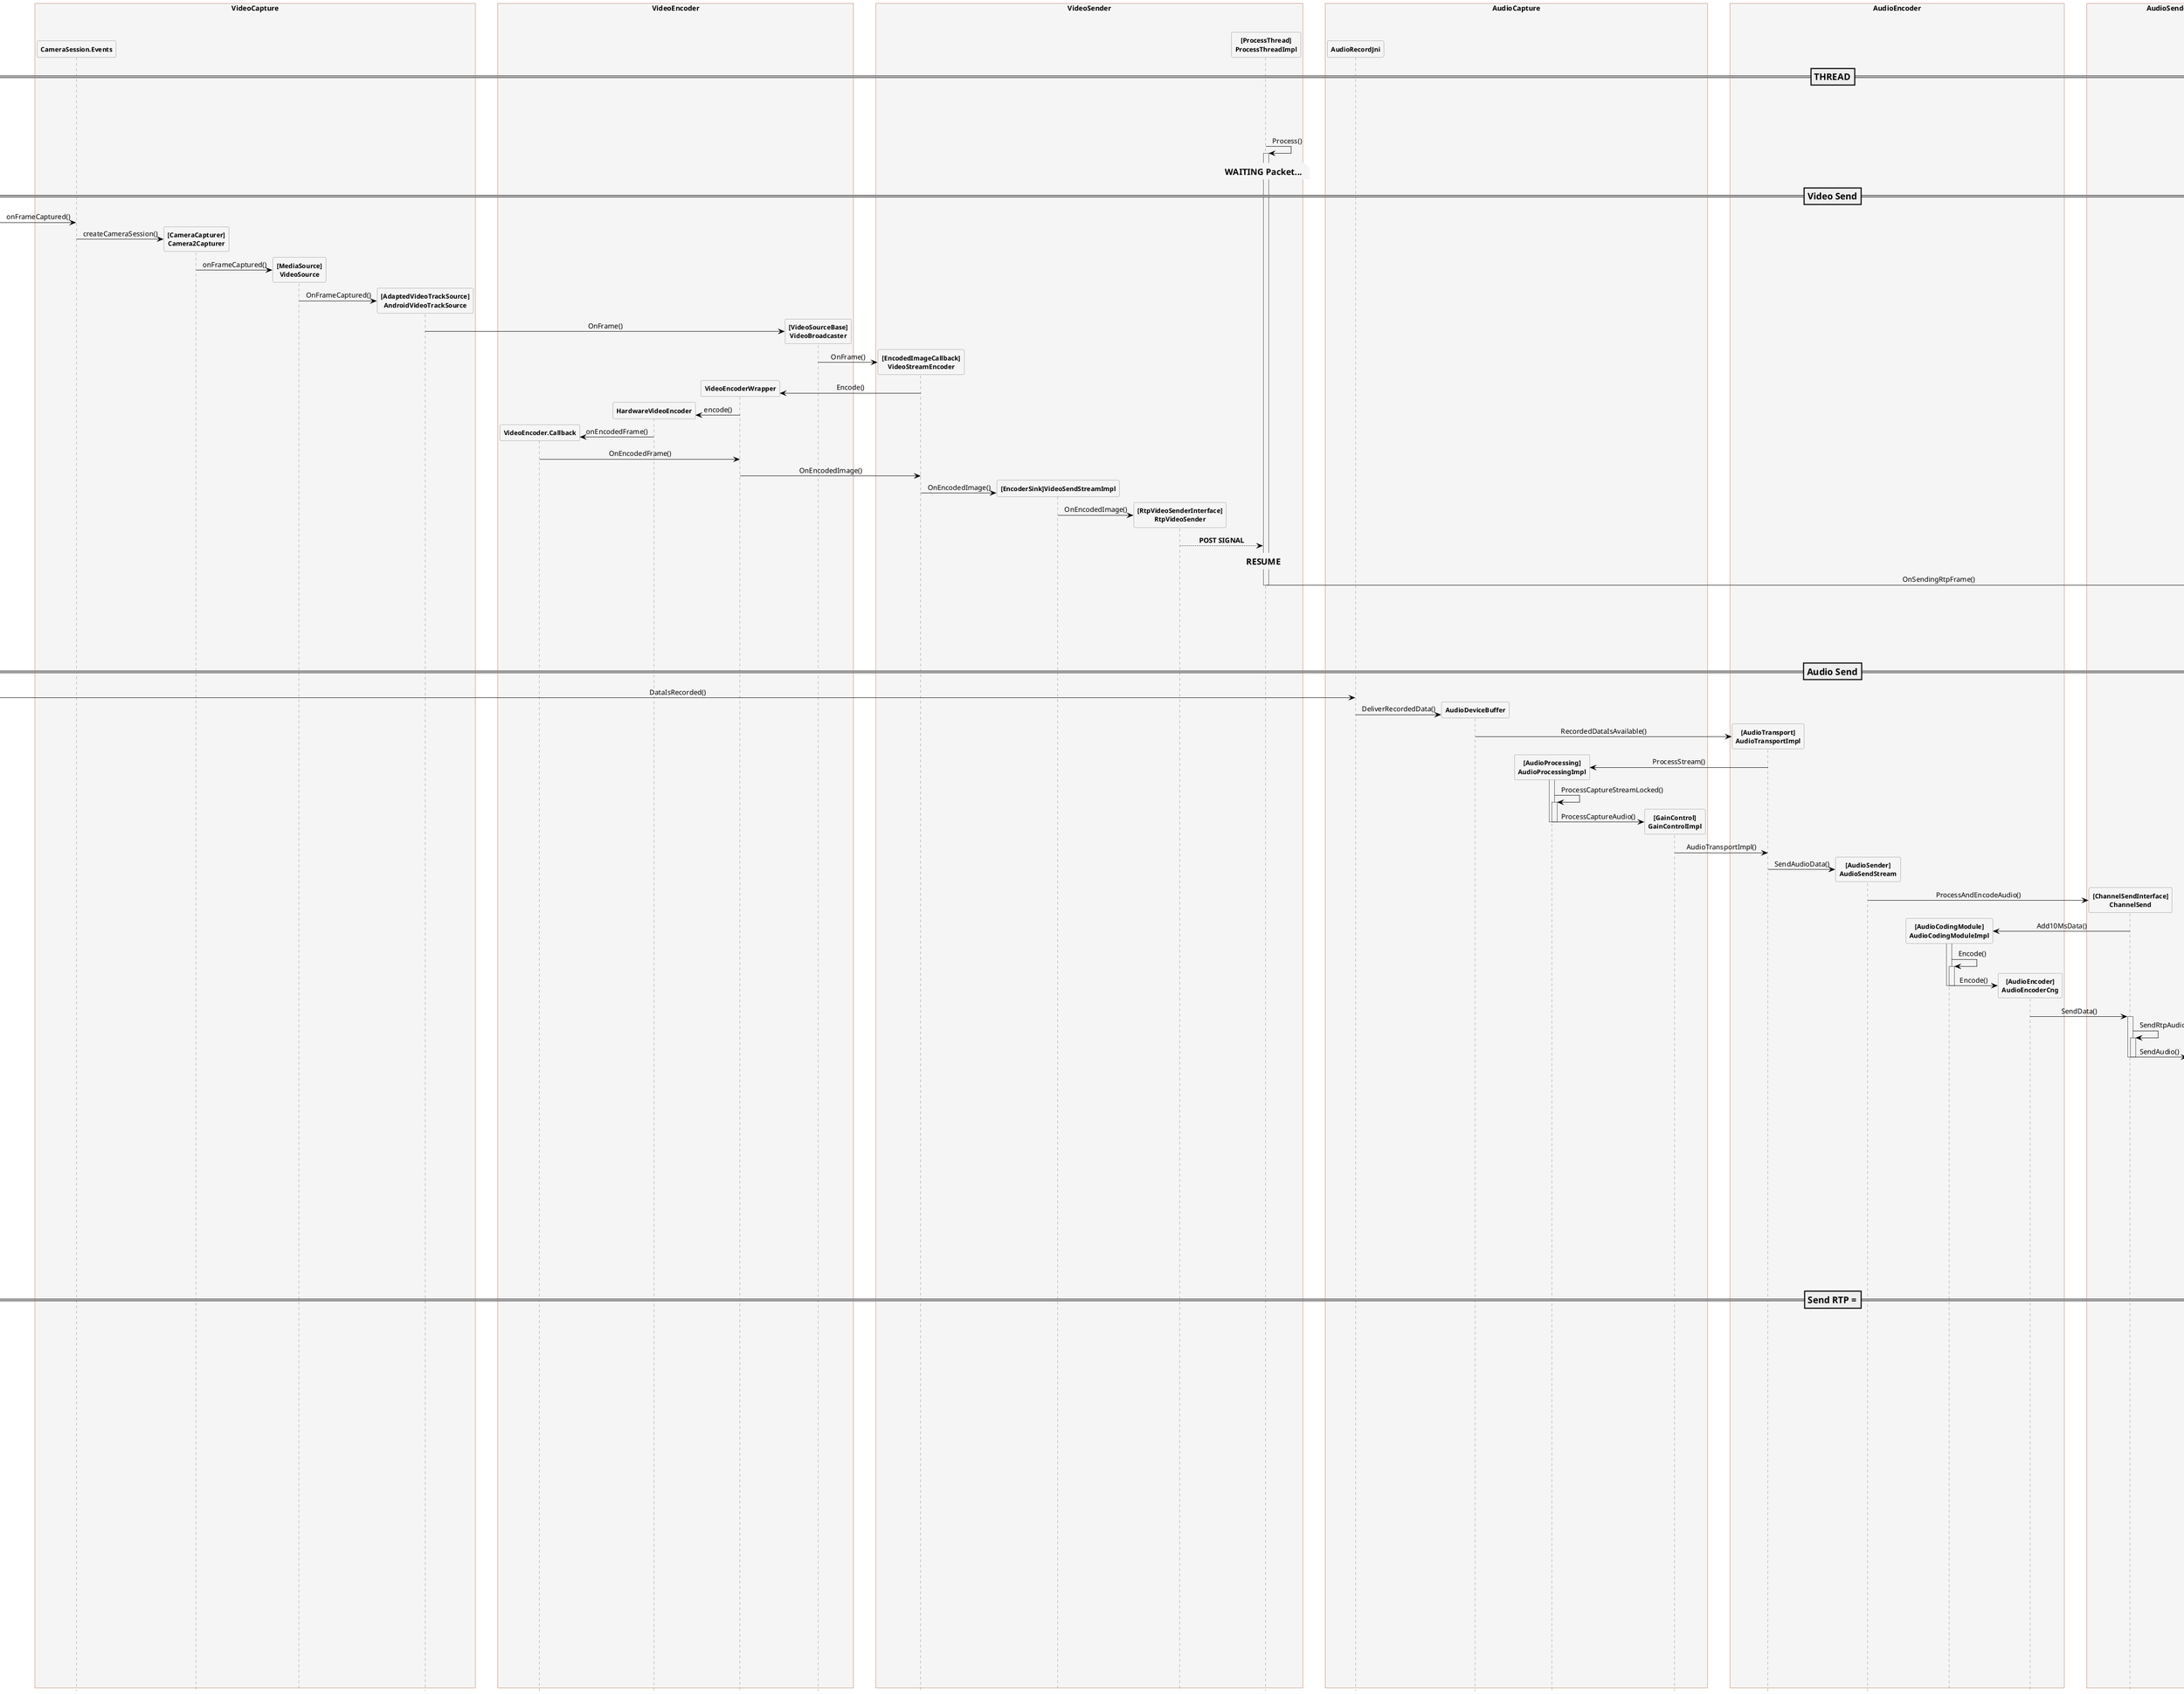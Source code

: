 @startuml WebRTC_Send
 
hide footbox
skinparam {
    ' defaultFontName Abyssinica SIL
    Shadowing false  
    backgroundColor white
    NoteFontColor #Black
    NoteFontSize 16
    NoteTextAlignment left
    NoteBackgroundColor WhiteSmoke
    NoteColor transparent
    NoteBorderThickness 0
    NoteBorderColor transparent
    NoteBorderThickness 0
    NoteShadowing false
    ParticipantPadding 0
    BoxPadding 20
    dpi 96
    ClassBackgroundColor transparent
    ClassHeaderBackgroundColor lightgreen
    ClassStereotypeFontColor transparent
    SequenceBoxBordercolor sienna
    SequenceBoxFontSize 24
    SequenceBoxFontColor Black
    SequenceBoxBackgroundColor WhiteSmoke
    SequenceLifeLineBackgroundColor WhiteSmoke
    SequenceMessageAlignment center
    SequenceGroupHeaderFontColor White
    SequenceGroupHeaderFontSize 20
    SequenceGroupBackgroundColor DarkOliveGreen
    SequenceGroupBodyBackgroundColor transparent
    SequenceGroupBorderThickness 4
    SequenceGroupBorderColor DarkOliveGreen
    ' transparent
    sequence {
        ParticipantBackgroundColor WhiteSmoke
        ParticipantBorderColor Gray
        ParticipantFontStyle Bold
        ParticipantFontSize 12
        ParticipantPadding 0
 
        LifeLineBorderColor DimGray
        ArrowColor Black
        ArrowThickness 0.8
        ColorArrowSeparationSpace 30
    }
}

box VideoCapture
participant "CameraSession.Events" as Events
participant "[CameraCapturer]\nCamera2Capturer" as Camera2Capturer
participant "[MediaSource]\nVideoSource" as VideoSource
participant "[AdaptedVideoTrackSource]\nAndroidVideoTrackSource" as AndroidVideoTrackSource
participant "[VideoSourceBase]\nVideoBroadcaster" as VideoBroadcaster
end box

box VideoEncoder
participant "VideoEncoder.Callback" as VideoEncoderCallback
participant "HardwareVideoEncoder" as HardwareVideoEncoder
participant "VideoEncoderWrapper" as VideoEncoderWrapper
participant VideoBroadcaster
end box

box VideoSender
participant "[EncodedImageCallback]\nVideoStreamEncoder" as VideoStreamEncoder
participant "[EncoderSink]VideoSendStreamImpl" as VideoSendStreamImpl
participant "[RtpVideoSenderInterface]\nRtpVideoSender" as RtpVideoSender
participant "[ProcessThread]\nProcessThreadImpl" as ProcessThreadImpl
end box

box AudioCapture
participant "AudioRecordJni" as AudioRecordJni
participant "AudioDeviceBuffer" as AudioDeviceBuffer
participant "[AudioProcessing]\nAudioProcessingImpl" as AudioProcessingImpl
participant "[GainControl]\nGainControlImpl" as GainControlImpl
end box

box AudioEncoder
participant "[AudioTransport]\nAudioTransportImpl" as AudioTransportImpl
participant "[AudioSender]\nAudioSendStream" as AudioSendStream
participant "[AudioCodingModule]\nAudioCodingModuleImpl" as AudioCodingModuleImpl
participant "[AudioEncoder]\nAudioEncoderCng" as AudioEncoderCng
end box

box AudioSender
participant "[ChannelSendInterface]\nChannelSend" as ChannelSend
participant "RTPSenderAudio" as RTPSenderAudio
end box

box RTPSender
participant "RTPSender" as RTPSender
participant "[RtpPacketSender]\nRtpPacketSenderProxy" as RtpPacketSenderProxy
participant "PacedSender" as PacedSender
participant "PacketRouter" as PacketRouter
participant "[RtpRtcp]\nModuleRtpRtcpImpl" as ModuleRtpRtcpImpl
participant "[RtpRtcp]\nRtpSenderEgress" as RtpSenderEgress
end box

box Tranceiver
participant "[Transport]\n[MediaChannel]\nWebRtcVideoChannel" as WebRtcVideoChannel
participant "[NetworkInterface]\n[BaseChannel]\nVideoChannel" as VideoChannel
participant "[RtpTransportInternal]\n[RtpTransport]\n[SrtpTransport]\nDtlsSrtpTransport" as DtlsSrtpTransport
end box

box DTLS
participant "webrtc::DtlsTransport" as DtlsTransport
participant "[PacketTransportInternal]\nP2PTransportChannel" as P2PTransportChannel
participant "ProxyConnection" as ProxyConnection
participant "UDPPort" as UDPPort
participant "AllocationSequence" as AllocationSequence
participant "AsyncUDPSocket" as AsyncUDPSocket
participant "PhysicalSocket" as PhysicalSocket

end box

=== THREAD ==

PacedSender->PacedSender:Process()
activate PacedSender
note over PacedSender:**WAITING Packet...**

ProcessThreadImpl->ProcessThreadImpl:Process()
activate ProcessThreadImpl
note over ProcessThreadImpl:**WAITING Packet...**


=== Video Send ==

->Events:onFrameCaptured()
create Camera2Capturer
Events->Camera2Capturer:createCameraSession()
create VideoSource
Camera2Capturer->VideoSource:onFrameCaptured()
create AndroidVideoTrackSource
VideoSource->AndroidVideoTrackSource:OnFrameCaptured()
create VideoBroadcaster
AndroidVideoTrackSource->VideoBroadcaster:OnFrame()
create VideoStreamEncoder
VideoBroadcaster->VideoStreamEncoder:OnFrame()
create VideoEncoderWrapper
VideoStreamEncoder->VideoEncoderWrapper:Encode()
create HardwareVideoEncoder
VideoEncoderWrapper->HardwareVideoEncoder:encode()
create VideoEncoderCallback
HardwareVideoEncoder->VideoEncoderCallback:onEncodedFrame()
VideoEncoderCallback->VideoEncoderWrapper:OnEncodedFrame()
VideoEncoderWrapper->VideoStreamEncoder:OnEncodedImage()
create VideoSendStreamImpl
VideoStreamEncoder->VideoSendStreamImpl:OnEncodedImage()
create RtpVideoSender
VideoSendStreamImpl->RtpVideoSender:OnEncodedImage()

RtpVideoSender-->ProcessThreadImpl:**POST SIGNAL**

note over ProcessThreadImpl:**RESUME**
create ModuleRtpRtcpImpl
ProcessThreadImpl->ModuleRtpRtcpImpl:OnSendingRtpFrame()
deactivate ProcessThreadImpl
activate ModuleRtpRtcpImpl
ModuleRtpRtcpImpl->ModuleRtpRtcpImpl:TrySendPacket()
activate ModuleRtpRtcpImpl
create RtpSenderEgress
ModuleRtpRtcpImpl->RtpSenderEgress:SendPacket()
deactivate ModuleRtpRtcpImpl
deactivate ModuleRtpRtcpImpl
activate RtpSenderEgress
' RtpSenderEgress->RtpSenderEgress:SendPacketToNetwork()
' activate RtpSenderEgress
' RtpSenderEgress->WebRtcVideoChannel:SendRtp()
' deactivate RtpSenderEgress
' deactivate RtpSenderEgress

=== Audio Send ==
create AudioRecordJni
->AudioRecordJni:DataIsRecorded()
create AudioDeviceBuffer
AudioRecordJni->AudioDeviceBuffer:DeliverRecordedData()
create AudioTransportImpl
AudioDeviceBuffer->AudioTransportImpl:RecordedDataIsAvailable()
create AudioProcessingImpl
AudioTransportImpl->AudioProcessingImpl:ProcessStream()
activate AudioProcessingImpl
AudioProcessingImpl->AudioProcessingImpl:ProcessCaptureStreamLocked()
activate AudioProcessingImpl
create GainControlImpl
AudioProcessingImpl->GainControlImpl:ProcessCaptureAudio()
deactivate AudioProcessingImpl
deactivate AudioProcessingImpl
GainControlImpl->AudioTransportImpl:AudioTransportImpl()
create AudioSendStream
AudioTransportImpl->AudioSendStream:SendAudioData()
create ChannelSend
AudioSendStream->ChannelSend:ProcessAndEncodeAudio()
create AudioCodingModuleImpl
ChannelSend->AudioCodingModuleImpl:Add10MsData()
activate AudioCodingModuleImpl
AudioCodingModuleImpl->AudioCodingModuleImpl:Encode()
activate AudioCodingModuleImpl
create AudioEncoderCng
AudioCodingModuleImpl->AudioEncoderCng:Encode()
deactivate AudioCodingModuleImpl
deactivate AudioCodingModuleImpl
AudioEncoderCng->ChannelSend:SendData()
activate ChannelSend
ChannelSend->ChannelSend:SendRtpAudio()
activate ChannelSend

create RTPSenderAudio
ChannelSend->RTPSenderAudio:SendAudio()
deactivate ChannelSend
deactivate ChannelSend
create RTPSender
RTPSenderAudio->RTPSender:SendToNetwork()
create RtpPacketSenderProxy
RTPSender->RtpPacketSenderProxy:EnqueuePackets()
RtpPacketSenderProxy->PacedSender:EnqueuePackets()

note over PacedSender:**RESUME**
PacedSender->PacedSender:ProcessPackets()
activate PacedSender
PacedSender->PacedSender:SendRtpPacket()
activate PacedSender
create PacketRouter
PacedSender->PacketRouter:SendPacket()
deactivate PacedSender
deactivate PacedSender
deactivate PacedSender


PacketRouter->ModuleRtpRtcpImpl:TrySendPacket()
activate ModuleRtpRtcpImpl
ModuleRtpRtcpImpl->RtpSenderEgress:SendPacket()
deactivate ModuleRtpRtcpImpl
deactivate ModuleRtpRtcpImpl
' activate RtpSenderEgress
RtpSenderEgress->RtpSenderEgress:SendPacketToNetwork()
activate RtpSenderEgress

=== Send RTP ===

create WebRtcVideoChannel
RtpSenderEgress->WebRtcVideoChannel:SendRtp()
deactivate RtpSenderEgress
deactivate RtpSenderEgress

' ModuleRtpRtcpImpl->WebRtcVideoChannel:SendRtp()
activate WebRtcVideoChannel
WebRtcVideoChannel->WebRtcVideoChannel:MediaChannel::SendRtp()
activate WebRtcVideoChannel
WebRtcVideoChannel->WebRtcVideoChannel:MediaChannel::DoSendPacket()
activate WebRtcVideoChannel
create VideoChannel
WebRtcVideoChannel->VideoChannel:SendPacket()
deactivate WebRtcVideoChannel
deactivate WebRtcVideoChannel
deactivate WebRtcVideoChannel

create DtlsSrtpTransport
VideoChannel->DtlsSrtpTransport:SendRtpPacket()
create DtlsTransport
DtlsSrtpTransport->DtlsTransport:SendPacket()
create P2PTransportChannel
DtlsTransport->P2PTransportChannel:SendPacket()
create ProxyConnection
P2PTransportChannel->ProxyConnection:Send()
create UDPPort
ProxyConnection->UDPPort:SendTo()
create AsyncUDPSocket
UDPPort->AsyncUDPSocket:SendTo()
create PhysicalSocket
AsyncUDPSocket->PhysicalSocket:SendTo()
activate PhysicalSocket
PhysicalSocket->PhysicalSocket:DoSendTo()
activate PhysicalSocket
PhysicalSocket->:::sendto()
activate PhysicalSocket
deactivate PhysicalSocket
deactivate PhysicalSocket
deactivate PhysicalSocket

@enduml